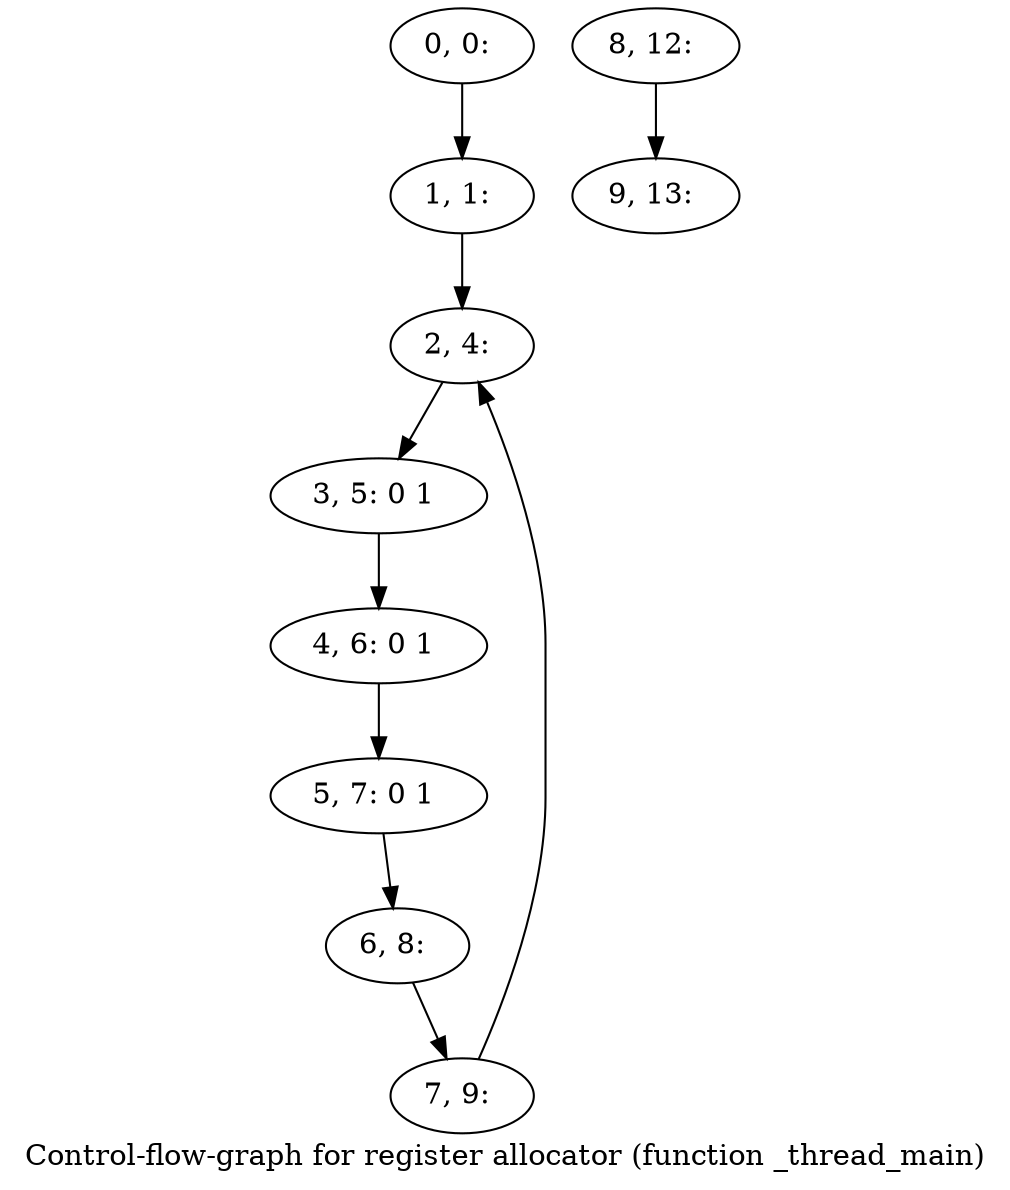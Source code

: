 digraph G {
graph [label="Control-flow-graph for register allocator (function _thread_main)"]
0[label="0, 0: "];
1[label="1, 1: "];
2[label="2, 4: "];
3[label="3, 5: 0 1 "];
4[label="4, 6: 0 1 "];
5[label="5, 7: 0 1 "];
6[label="6, 8: "];
7[label="7, 9: "];
8[label="8, 12: "];
9[label="9, 13: "];
0->1 ;
1->2 ;
2->3 ;
3->4 ;
4->5 ;
5->6 ;
6->7 ;
7->2 ;
8->9 ;
}
